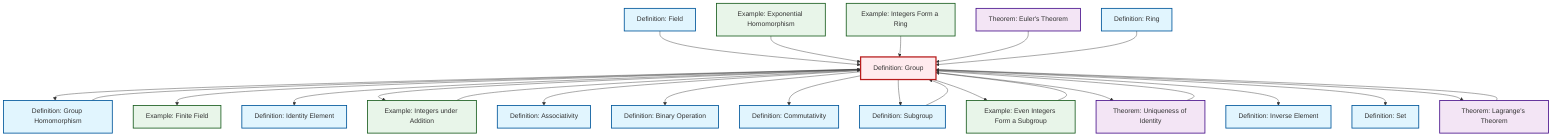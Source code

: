 graph TD
    classDef definition fill:#e1f5fe,stroke:#01579b,stroke-width:2px
    classDef theorem fill:#f3e5f5,stroke:#4a148c,stroke-width:2px
    classDef axiom fill:#fff3e0,stroke:#e65100,stroke-width:2px
    classDef example fill:#e8f5e9,stroke:#1b5e20,stroke-width:2px
    classDef current fill:#ffebee,stroke:#b71c1c,stroke-width:3px
    ex-integers-ring["Example: Integers Form a Ring"]:::example
    def-homomorphism["Definition: Group Homomorphism"]:::definition
    def-identity-element["Definition: Identity Element"]:::definition
    thm-lagrange["Theorem: Lagrange's Theorem"]:::theorem
    def-binary-operation["Definition: Binary Operation"]:::definition
    ex-even-integers-subgroup["Example: Even Integers Form a Subgroup"]:::example
    def-associativity["Definition: Associativity"]:::definition
    def-commutativity["Definition: Commutativity"]:::definition
    def-set["Definition: Set"]:::definition
    def-group["Definition: Group"]:::definition
    def-inverse-element["Definition: Inverse Element"]:::definition
    thm-unique-identity["Theorem: Uniqueness of Identity"]:::theorem
    def-ring["Definition: Ring"]:::definition
    ex-exponential-homomorphism["Example: Exponential Homomorphism"]:::example
    def-field["Definition: Field"]:::definition
    thm-euler["Theorem: Euler's Theorem"]:::theorem
    ex-finite-field["Example: Finite Field"]:::example
    ex-integers-addition["Example: Integers under Addition"]:::example
    def-subgroup["Definition: Subgroup"]:::definition
    def-group --> def-homomorphism
    thm-lagrange --> def-group
    ex-even-integers-subgroup --> def-group
    thm-unique-identity --> def-group
    def-group --> ex-finite-field
    def-field --> def-group
    def-group --> def-identity-element
    def-group --> ex-integers-addition
    def-subgroup --> def-group
    def-group --> def-associativity
    def-group --> def-binary-operation
    ex-exponential-homomorphism --> def-group
    def-group --> def-commutativity
    def-group --> def-subgroup
    ex-integers-ring --> def-group
    def-group --> ex-even-integers-subgroup
    def-group --> thm-unique-identity
    def-group --> def-inverse-element
    def-group --> def-set
    def-group --> thm-lagrange
    thm-euler --> def-group
    def-homomorphism --> def-group
    def-ring --> def-group
    ex-integers-addition --> def-group
    class def-group current
